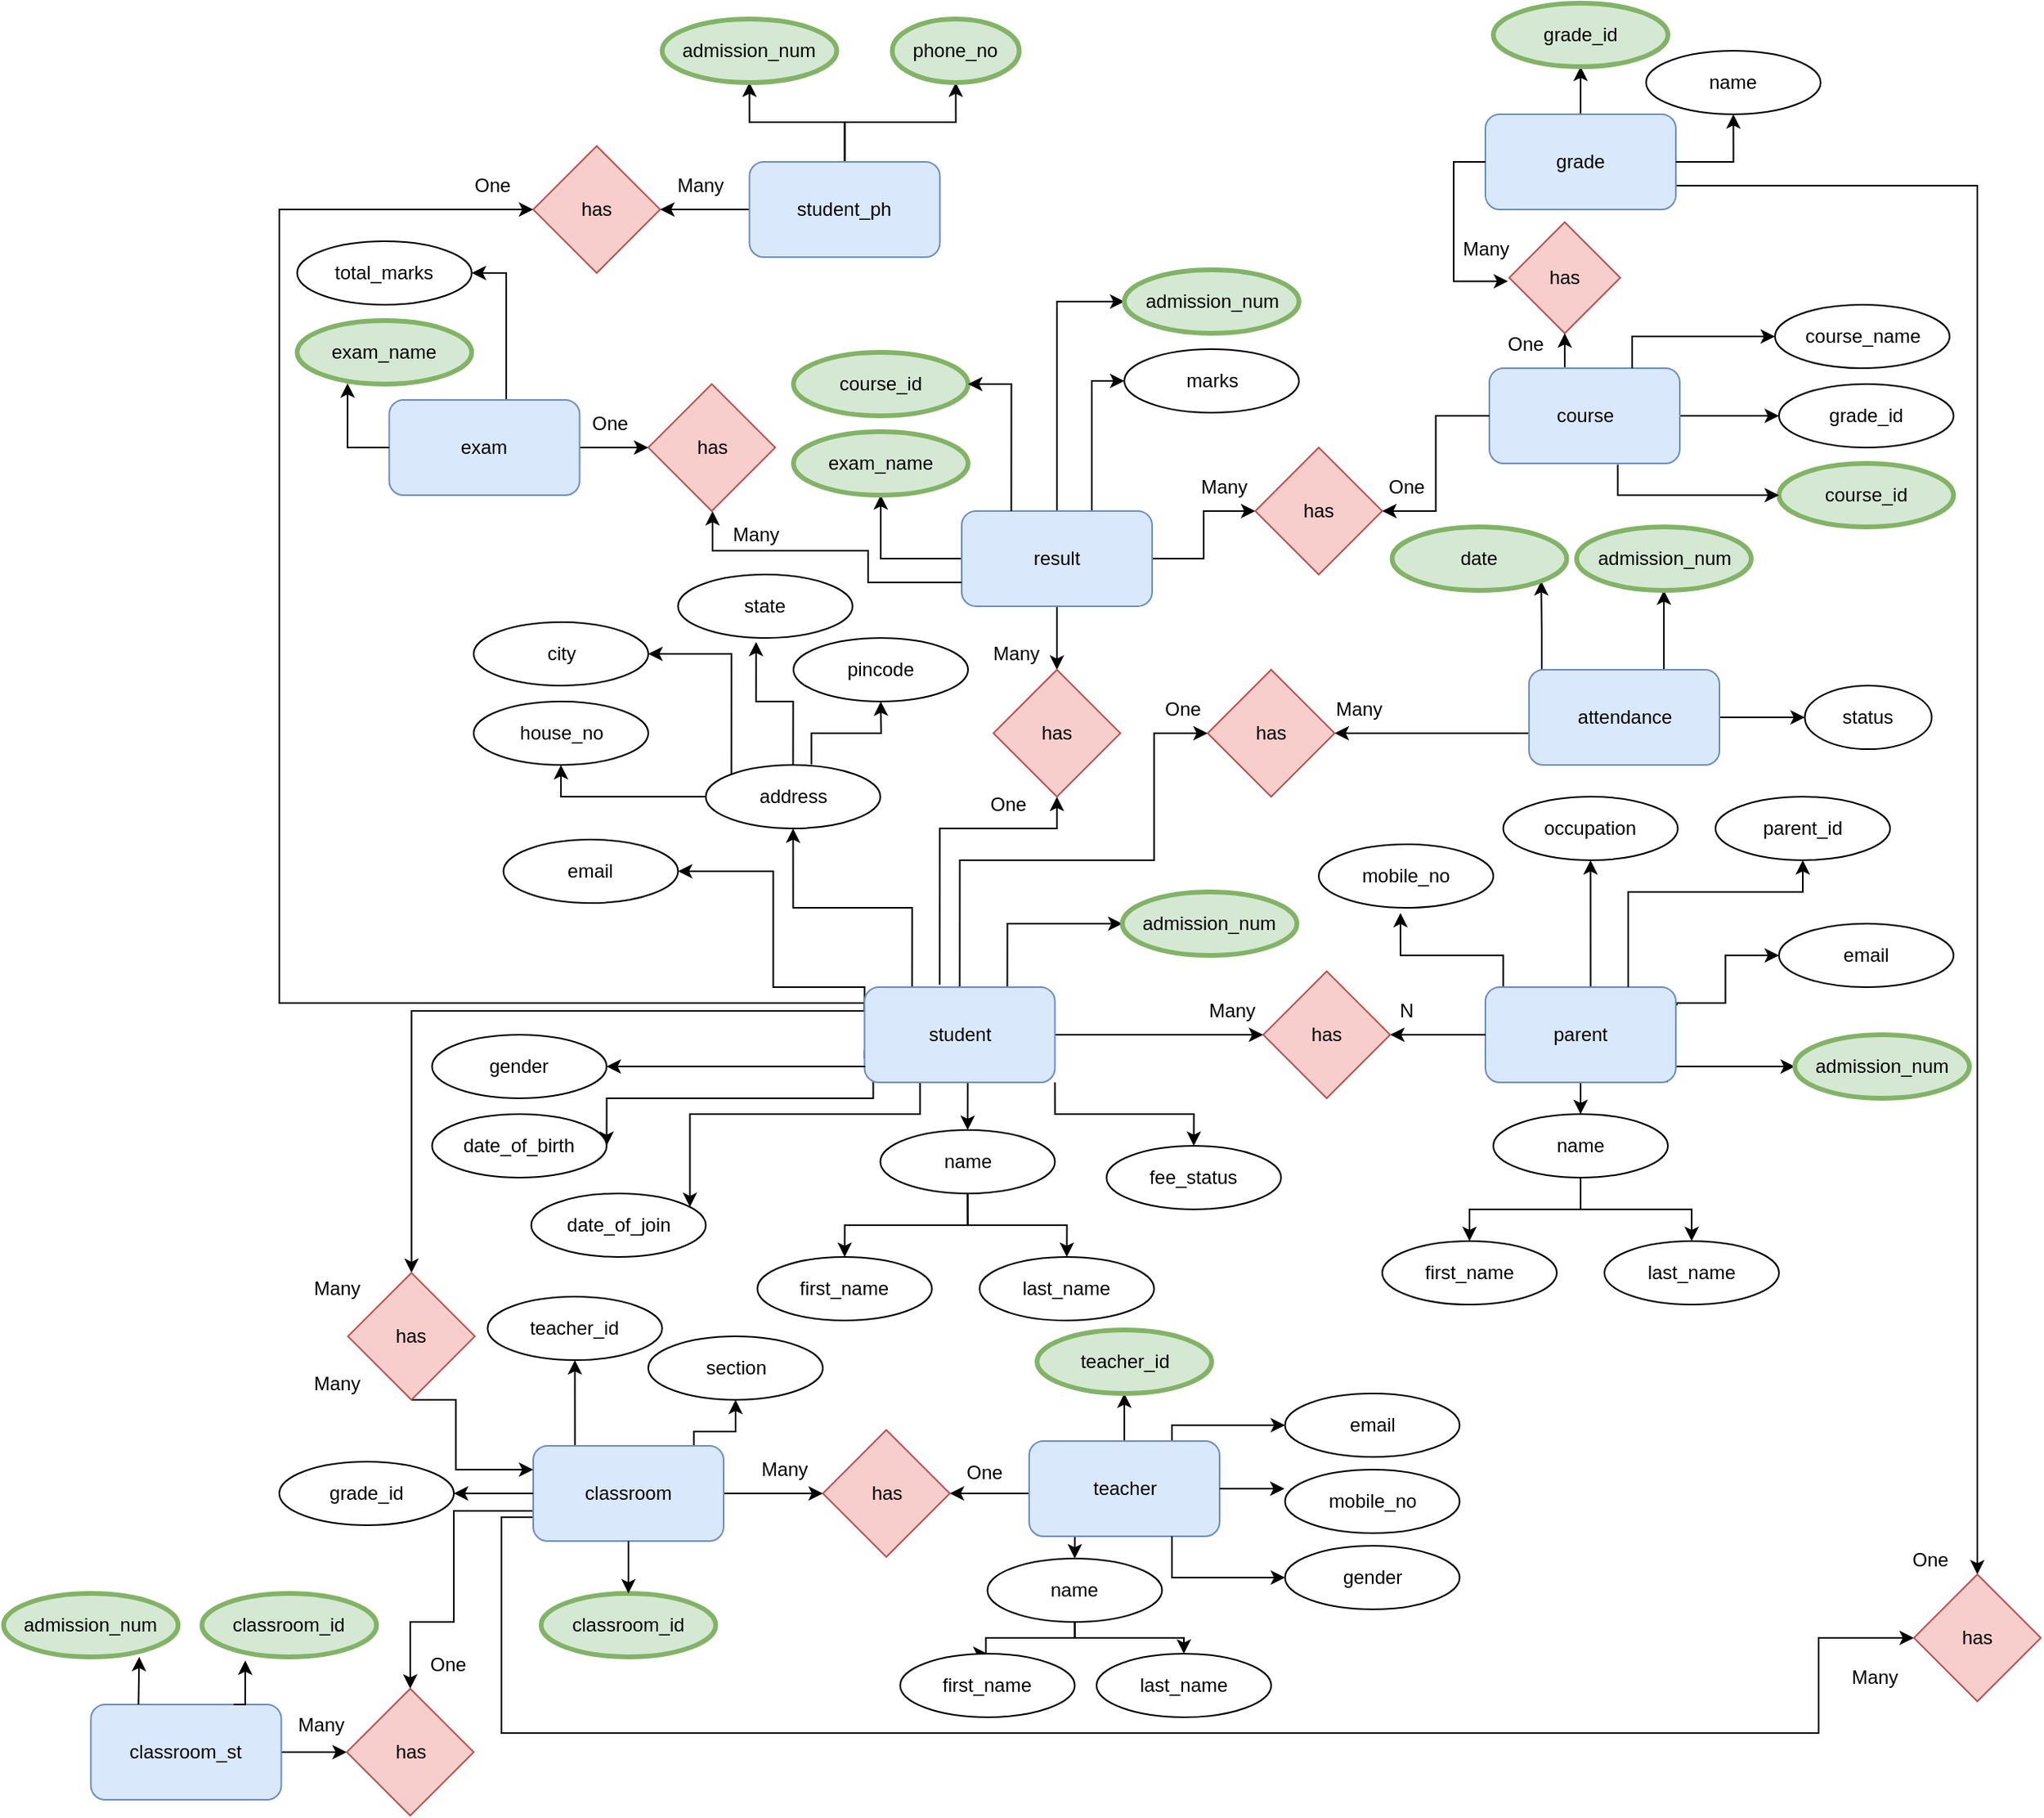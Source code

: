 <mxfile version="23.1.2" type="device">
  <diagram id="fc1f3b67-3c9b-b1b3-7705-706421d27264" name="ERD Habit Tracker app">
    <mxGraphModel dx="4328" dy="2102" grid="1" gridSize="10" guides="1" tooltips="1" connect="1" arrows="1" fold="1" page="1" pageScale="1" pageWidth="1169" pageHeight="827" math="0" shadow="0">
      <root>
        <mxCell id="0" />
        <mxCell id="1" parent="0" />
        <mxCell id="QNlY-ML3Uit1_wFqtahG-39" style="edgeStyle=orthogonalEdgeStyle;rounded=0;orthogonalLoop=1;jettySize=auto;html=1;exitX=0.5;exitY=1;exitDx=0;exitDy=0;entryX=0.5;entryY=0;entryDx=0;entryDy=0;" edge="1" parent="1" source="zQBrx2UrqbEsORAFY46q-156" target="QNlY-ML3Uit1_wFqtahG-27">
          <mxGeometry relative="1" as="geometry" />
        </mxCell>
        <mxCell id="QNlY-ML3Uit1_wFqtahG-40" style="edgeStyle=orthogonalEdgeStyle;rounded=0;orthogonalLoop=1;jettySize=auto;html=1;exitX=0.25;exitY=1;exitDx=0;exitDy=0;" edge="1" parent="1" source="zQBrx2UrqbEsORAFY46q-156" target="QNlY-ML3Uit1_wFqtahG-31">
          <mxGeometry relative="1" as="geometry">
            <Array as="points">
              <mxPoint x="-726.25" y="420" />
              <mxPoint x="-871.25" y="420" />
            </Array>
          </mxGeometry>
        </mxCell>
        <mxCell id="QNlY-ML3Uit1_wFqtahG-41" style="edgeStyle=orthogonalEdgeStyle;rounded=0;orthogonalLoop=1;jettySize=auto;html=1;exitX=0;exitY=0.75;exitDx=0;exitDy=0;entryX=1;entryY=0.5;entryDx=0;entryDy=0;" edge="1" parent="1" source="zQBrx2UrqbEsORAFY46q-156" target="QNlY-ML3Uit1_wFqtahG-30">
          <mxGeometry relative="1" as="geometry">
            <Array as="points">
              <mxPoint x="-760.75" y="380" />
              <mxPoint x="-755.75" y="380" />
              <mxPoint x="-755.75" y="410" />
              <mxPoint x="-923.75" y="410" />
            </Array>
          </mxGeometry>
        </mxCell>
        <mxCell id="QNlY-ML3Uit1_wFqtahG-45" style="edgeStyle=orthogonalEdgeStyle;rounded=0;orthogonalLoop=1;jettySize=auto;html=1;exitX=0;exitY=0.25;exitDx=0;exitDy=0;entryX=1;entryY=0.5;entryDx=0;entryDy=0;" edge="1" parent="1" source="zQBrx2UrqbEsORAFY46q-156" target="QNlY-ML3Uit1_wFqtahG-33">
          <mxGeometry relative="1" as="geometry">
            <Array as="points">
              <mxPoint x="-760.75" y="340" />
              <mxPoint x="-818.75" y="340" />
              <mxPoint x="-818.75" y="267" />
            </Array>
          </mxGeometry>
        </mxCell>
        <mxCell id="QNlY-ML3Uit1_wFqtahG-58" style="edgeStyle=orthogonalEdgeStyle;rounded=0;orthogonalLoop=1;jettySize=auto;html=1;exitX=0.25;exitY=0;exitDx=0;exitDy=0;entryX=0.5;entryY=1;entryDx=0;entryDy=0;" edge="1" parent="1" source="zQBrx2UrqbEsORAFY46q-156" target="QNlY-ML3Uit1_wFqtahG-36">
          <mxGeometry relative="1" as="geometry" />
        </mxCell>
        <mxCell id="QNlY-ML3Uit1_wFqtahG-76" style="edgeStyle=orthogonalEdgeStyle;rounded=0;orthogonalLoop=1;jettySize=auto;html=1;exitX=0.75;exitY=0;exitDx=0;exitDy=0;entryX=0;entryY=0.5;entryDx=0;entryDy=0;" edge="1" parent="1" source="zQBrx2UrqbEsORAFY46q-156" target="QNlY-ML3Uit1_wFqtahG-23">
          <mxGeometry relative="1" as="geometry" />
        </mxCell>
        <mxCell id="QNlY-ML3Uit1_wFqtahG-80" style="edgeStyle=orthogonalEdgeStyle;rounded=0;orthogonalLoop=1;jettySize=auto;html=1;exitX=1;exitY=0.5;exitDx=0;exitDy=0;entryX=0;entryY=0.5;entryDx=0;entryDy=0;" edge="1" parent="1" source="zQBrx2UrqbEsORAFY46q-156" target="QNlY-ML3Uit1_wFqtahG-79">
          <mxGeometry relative="1" as="geometry" />
        </mxCell>
        <mxCell id="QNlY-ML3Uit1_wFqtahG-98" style="edgeStyle=orthogonalEdgeStyle;rounded=0;orthogonalLoop=1;jettySize=auto;html=1;exitX=0.5;exitY=0;exitDx=0;exitDy=0;entryX=0;entryY=0.5;entryDx=0;entryDy=0;" edge="1" parent="1" source="zQBrx2UrqbEsORAFY46q-156" target="QNlY-ML3Uit1_wFqtahG-97">
          <mxGeometry relative="1" as="geometry">
            <Array as="points">
              <mxPoint x="-701.75" y="260" />
              <mxPoint x="-578.75" y="260" />
              <mxPoint x="-578.75" y="180" />
            </Array>
          </mxGeometry>
        </mxCell>
        <mxCell id="QNlY-ML3Uit1_wFqtahG-110" style="edgeStyle=orthogonalEdgeStyle;rounded=0;orthogonalLoop=1;jettySize=auto;html=1;exitX=0;exitY=0.25;exitDx=0;exitDy=0;" edge="1" parent="1" source="zQBrx2UrqbEsORAFY46q-156" target="QNlY-ML3Uit1_wFqtahG-108">
          <mxGeometry relative="1" as="geometry" />
        </mxCell>
        <mxCell id="QNlY-ML3Uit1_wFqtahG-137" style="edgeStyle=orthogonalEdgeStyle;rounded=0;orthogonalLoop=1;jettySize=auto;html=1;exitX=0.395;exitY=-0.024;exitDx=0;exitDy=0;entryX=0.5;entryY=1;entryDx=0;entryDy=0;exitPerimeter=0;" edge="1" parent="1" source="zQBrx2UrqbEsORAFY46q-156" target="QNlY-ML3Uit1_wFqtahG-136">
          <mxGeometry relative="1" as="geometry">
            <mxPoint x="-648.75" y="230" as="targetPoint" />
            <Array as="points">
              <mxPoint x="-713.75" y="240" />
              <mxPoint x="-639.75" y="240" />
            </Array>
          </mxGeometry>
        </mxCell>
        <mxCell id="QNlY-ML3Uit1_wFqtahG-169" style="edgeStyle=orthogonalEdgeStyle;rounded=0;orthogonalLoop=1;jettySize=auto;html=1;exitX=0;exitY=0.25;exitDx=0;exitDy=0;entryX=0;entryY=0.5;entryDx=0;entryDy=0;" edge="1" parent="1" source="zQBrx2UrqbEsORAFY46q-156" target="QNlY-ML3Uit1_wFqtahG-168">
          <mxGeometry relative="1" as="geometry">
            <Array as="points">
              <mxPoint x="-761" y="350" />
              <mxPoint x="-1130" y="350" />
              <mxPoint x="-1130" y="-150" />
            </Array>
          </mxGeometry>
        </mxCell>
        <mxCell id="zQBrx2UrqbEsORAFY46q-156" value="student" style="rounded=1;whiteSpace=wrap;html=1;fillColor=#dae8fc;strokeColor=#6c8ebf;" vertex="1" parent="1">
          <mxGeometry x="-761.25" y="340" width="120" height="60" as="geometry" />
        </mxCell>
        <mxCell id="zQBrx2UrqbEsORAFY46q-169" value="" style="edgeStyle=orthogonalEdgeStyle;rounded=0;orthogonalLoop=1;jettySize=auto;html=1;" edge="1" parent="1" source="zQBrx2UrqbEsORAFY46q-157" target="zQBrx2UrqbEsORAFY46q-168">
          <mxGeometry relative="1" as="geometry" />
        </mxCell>
        <mxCell id="zQBrx2UrqbEsORAFY46q-171" value="" style="edgeStyle=orthogonalEdgeStyle;rounded=0;orthogonalLoop=1;jettySize=auto;html=1;" edge="1" parent="1" source="zQBrx2UrqbEsORAFY46q-157" target="zQBrx2UrqbEsORAFY46q-170">
          <mxGeometry relative="1" as="geometry" />
        </mxCell>
        <mxCell id="QNlY-ML3Uit1_wFqtahG-171" style="edgeStyle=orthogonalEdgeStyle;rounded=0;orthogonalLoop=1;jettySize=auto;html=1;exitX=0;exitY=0.5;exitDx=0;exitDy=0;" edge="1" parent="1" source="zQBrx2UrqbEsORAFY46q-157" target="QNlY-ML3Uit1_wFqtahG-168">
          <mxGeometry relative="1" as="geometry" />
        </mxCell>
        <mxCell id="zQBrx2UrqbEsORAFY46q-157" value="student_ph" style="rounded=1;whiteSpace=wrap;html=1;fillColor=#dae8fc;strokeColor=#6c8ebf;" vertex="1" parent="1">
          <mxGeometry x="-833.75" y="-180" width="120" height="60" as="geometry" />
        </mxCell>
        <mxCell id="zQBrx2UrqbEsORAFY46q-179" style="edgeStyle=orthogonalEdgeStyle;rounded=0;orthogonalLoop=1;jettySize=auto;html=1;exitX=1;exitY=0.75;exitDx=0;exitDy=0;entryX=0;entryY=0.5;entryDx=0;entryDy=0;" edge="1" parent="1" source="zQBrx2UrqbEsORAFY46q-158" target="zQBrx2UrqbEsORAFY46q-178">
          <mxGeometry relative="1" as="geometry">
            <mxPoint x="-152.5" y="160" as="targetPoint" />
            <Array as="points">
              <mxPoint x="-222.5" y="170" />
            </Array>
          </mxGeometry>
        </mxCell>
        <mxCell id="zQBrx2UrqbEsORAFY46q-180" style="edgeStyle=orthogonalEdgeStyle;rounded=0;orthogonalLoop=1;jettySize=auto;html=1;exitX=0.75;exitY=0;exitDx=0;exitDy=0;entryX=0.5;entryY=1;entryDx=0;entryDy=0;" edge="1" parent="1" source="zQBrx2UrqbEsORAFY46q-158" target="zQBrx2UrqbEsORAFY46q-175">
          <mxGeometry relative="1" as="geometry">
            <Array as="points">
              <mxPoint x="-257.5" y="140" />
            </Array>
          </mxGeometry>
        </mxCell>
        <mxCell id="zQBrx2UrqbEsORAFY46q-181" style="edgeStyle=orthogonalEdgeStyle;rounded=0;orthogonalLoop=1;jettySize=auto;html=1;exitX=0.25;exitY=0;exitDx=0;exitDy=0;entryX=1;entryY=1;entryDx=0;entryDy=0;" edge="1" parent="1" source="zQBrx2UrqbEsORAFY46q-158" target="zQBrx2UrqbEsORAFY46q-174">
          <mxGeometry relative="1" as="geometry">
            <Array as="points">
              <mxPoint x="-334.5" y="140" />
              <mxPoint x="-334.5" y="115" />
              <mxPoint x="-335.5" y="115" />
            </Array>
          </mxGeometry>
        </mxCell>
        <mxCell id="QNlY-ML3Uit1_wFqtahG-99" style="edgeStyle=orthogonalEdgeStyle;rounded=0;orthogonalLoop=1;jettySize=auto;html=1;exitX=0;exitY=0.5;exitDx=0;exitDy=0;entryX=1;entryY=0.5;entryDx=0;entryDy=0;" edge="1" parent="1" source="zQBrx2UrqbEsORAFY46q-158" target="QNlY-ML3Uit1_wFqtahG-97">
          <mxGeometry relative="1" as="geometry">
            <mxPoint x="-468.75" y="170" as="targetPoint" />
            <Array as="points">
              <mxPoint x="-342.75" y="180" />
            </Array>
          </mxGeometry>
        </mxCell>
        <mxCell id="zQBrx2UrqbEsORAFY46q-158" value="attendance" style="rounded=1;whiteSpace=wrap;html=1;fillColor=#dae8fc;strokeColor=#6c8ebf;" vertex="1" parent="1">
          <mxGeometry x="-342.5" y="140" width="120" height="60" as="geometry" />
        </mxCell>
        <mxCell id="QNlY-ML3Uit1_wFqtahG-64" value="" style="edgeStyle=orthogonalEdgeStyle;rounded=0;orthogonalLoop=1;jettySize=auto;html=1;" edge="1" parent="1" source="zQBrx2UrqbEsORAFY46q-159" target="QNlY-ML3Uit1_wFqtahG-59">
          <mxGeometry relative="1" as="geometry" />
        </mxCell>
        <mxCell id="QNlY-ML3Uit1_wFqtahG-71" style="edgeStyle=orthogonalEdgeStyle;rounded=0;orthogonalLoop=1;jettySize=auto;html=1;exitX=1.005;exitY=0.191;exitDx=0;exitDy=0;entryX=0;entryY=0.5;entryDx=0;entryDy=0;exitPerimeter=0;" edge="1" parent="1" source="zQBrx2UrqbEsORAFY46q-159" target="QNlY-ML3Uit1_wFqtahG-70">
          <mxGeometry relative="1" as="geometry">
            <Array as="points">
              <mxPoint x="-249.75" y="350" />
              <mxPoint x="-218.75" y="350" />
            </Array>
          </mxGeometry>
        </mxCell>
        <mxCell id="QNlY-ML3Uit1_wFqtahG-75" style="edgeStyle=orthogonalEdgeStyle;rounded=0;orthogonalLoop=1;jettySize=auto;html=1;exitX=0.954;exitY=1.001;exitDx=0;exitDy=0;entryX=0;entryY=0.5;entryDx=0;entryDy=0;exitPerimeter=0;" edge="1" parent="1" source="zQBrx2UrqbEsORAFY46q-159" target="QNlY-ML3Uit1_wFqtahG-65">
          <mxGeometry relative="1" as="geometry">
            <Array as="points">
              <mxPoint x="-255.75" y="390" />
            </Array>
          </mxGeometry>
        </mxCell>
        <mxCell id="QNlY-ML3Uit1_wFqtahG-81" style="edgeStyle=orthogonalEdgeStyle;rounded=0;orthogonalLoop=1;jettySize=auto;html=1;exitX=0.25;exitY=0;exitDx=0;exitDy=0;entryX=0.468;entryY=1.081;entryDx=0;entryDy=0;entryPerimeter=0;" edge="1" parent="1" source="zQBrx2UrqbEsORAFY46q-159" target="QNlY-ML3Uit1_wFqtahG-68">
          <mxGeometry relative="1" as="geometry">
            <Array as="points">
              <mxPoint x="-358.75" y="340" />
              <mxPoint x="-358.75" y="320" />
              <mxPoint x="-423.75" y="320" />
            </Array>
          </mxGeometry>
        </mxCell>
        <mxCell id="QNlY-ML3Uit1_wFqtahG-94" style="edgeStyle=orthogonalEdgeStyle;rounded=0;orthogonalLoop=1;jettySize=auto;html=1;exitX=0.25;exitY=0;exitDx=0;exitDy=0;entryX=0.5;entryY=1;entryDx=0;entryDy=0;" edge="1" parent="1" source="zQBrx2UrqbEsORAFY46q-159" target="QNlY-ML3Uit1_wFqtahG-67">
          <mxGeometry relative="1" as="geometry">
            <Array as="points">
              <mxPoint x="-303.75" y="340" />
            </Array>
          </mxGeometry>
        </mxCell>
        <mxCell id="zQBrx2UrqbEsORAFY46q-159" value="parent" style="rounded=1;whiteSpace=wrap;html=1;fillColor=#dae8fc;strokeColor=#6c8ebf;" vertex="1" parent="1">
          <mxGeometry x="-370" y="340" width="120" height="60" as="geometry" />
        </mxCell>
        <mxCell id="QNlY-ML3Uit1_wFqtahG-120" style="edgeStyle=orthogonalEdgeStyle;rounded=0;orthogonalLoop=1;jettySize=auto;html=1;exitX=0.75;exitY=0;exitDx=0;exitDy=0;entryX=0.5;entryY=1;entryDx=0;entryDy=0;" edge="1" parent="1" source="zQBrx2UrqbEsORAFY46q-161" target="zQBrx2UrqbEsORAFY46q-197">
          <mxGeometry relative="1" as="geometry">
            <Array as="points">
              <mxPoint x="-868.75" y="629" />
              <mxPoint x="-868.75" y="620" />
              <mxPoint x="-842.75" y="620" />
            </Array>
          </mxGeometry>
        </mxCell>
        <mxCell id="QNlY-ML3Uit1_wFqtahG-121" style="edgeStyle=orthogonalEdgeStyle;rounded=0;orthogonalLoop=1;jettySize=auto;html=1;exitX=0.25;exitY=0;exitDx=0;exitDy=0;entryX=0.5;entryY=1;entryDx=0;entryDy=0;" edge="1" parent="1" source="zQBrx2UrqbEsORAFY46q-161" target="zQBrx2UrqbEsORAFY46q-196">
          <mxGeometry relative="1" as="geometry">
            <Array as="points">
              <mxPoint x="-943.75" y="629" />
            </Array>
          </mxGeometry>
        </mxCell>
        <mxCell id="QNlY-ML3Uit1_wFqtahG-125" style="edgeStyle=orthogonalEdgeStyle;rounded=0;orthogonalLoop=1;jettySize=auto;html=1;exitX=1;exitY=0.5;exitDx=0;exitDy=0;entryX=0;entryY=0.5;entryDx=0;entryDy=0;" edge="1" parent="1" source="zQBrx2UrqbEsORAFY46q-161" target="QNlY-ML3Uit1_wFqtahG-124">
          <mxGeometry relative="1" as="geometry" />
        </mxCell>
        <mxCell id="QNlY-ML3Uit1_wFqtahG-162" style="edgeStyle=orthogonalEdgeStyle;rounded=0;orthogonalLoop=1;jettySize=auto;html=1;exitX=0;exitY=0.75;exitDx=0;exitDy=0;entryX=0;entryY=0.5;entryDx=0;entryDy=0;" edge="1" parent="1" source="zQBrx2UrqbEsORAFY46q-161" target="QNlY-ML3Uit1_wFqtahG-161">
          <mxGeometry relative="1" as="geometry">
            <Array as="points">
              <mxPoint x="-990" y="674" />
              <mxPoint x="-990" y="810" />
              <mxPoint x="-160" y="810" />
              <mxPoint x="-160" y="750" />
            </Array>
          </mxGeometry>
        </mxCell>
        <mxCell id="QNlY-ML3Uit1_wFqtahG-180" style="edgeStyle=orthogonalEdgeStyle;rounded=0;orthogonalLoop=1;jettySize=auto;html=1;exitX=0;exitY=0.5;exitDx=0;exitDy=0;entryX=0.5;entryY=0;entryDx=0;entryDy=0;" edge="1" parent="1" source="zQBrx2UrqbEsORAFY46q-161" target="QNlY-ML3Uit1_wFqtahG-179">
          <mxGeometry relative="1" as="geometry">
            <Array as="points">
              <mxPoint x="-970" y="670" />
              <mxPoint x="-1020" y="670" />
              <mxPoint x="-1020" y="740" />
              <mxPoint x="-1047" y="740" />
            </Array>
          </mxGeometry>
        </mxCell>
        <mxCell id="zQBrx2UrqbEsORAFY46q-161" value="classroom" style="rounded=1;whiteSpace=wrap;html=1;fillColor=#dae8fc;strokeColor=#6c8ebf;" vertex="1" parent="1">
          <mxGeometry x="-970" y="629" width="120" height="60" as="geometry" />
        </mxCell>
        <mxCell id="QNlY-ML3Uit1_wFqtahG-129" style="edgeStyle=orthogonalEdgeStyle;rounded=0;orthogonalLoop=1;jettySize=auto;html=1;exitX=0;exitY=0.25;exitDx=0;exitDy=0;entryX=0.5;entryY=1;entryDx=0;entryDy=0;" edge="1" parent="1" source="zQBrx2UrqbEsORAFY46q-162" target="zQBrx2UrqbEsORAFY46q-186">
          <mxGeometry relative="1" as="geometry">
            <Array as="points">
              <mxPoint x="-699.75" y="70" />
              <mxPoint x="-750.75" y="70" />
            </Array>
          </mxGeometry>
        </mxCell>
        <mxCell id="QNlY-ML3Uit1_wFqtahG-138" style="edgeStyle=orthogonalEdgeStyle;rounded=0;orthogonalLoop=1;jettySize=auto;html=1;exitX=0.5;exitY=1;exitDx=0;exitDy=0;entryX=0.5;entryY=0;entryDx=0;entryDy=0;" edge="1" parent="1" source="zQBrx2UrqbEsORAFY46q-162" target="QNlY-ML3Uit1_wFqtahG-136">
          <mxGeometry relative="1" as="geometry" />
        </mxCell>
        <mxCell id="QNlY-ML3Uit1_wFqtahG-142" style="edgeStyle=orthogonalEdgeStyle;rounded=0;orthogonalLoop=1;jettySize=auto;html=1;exitX=0.5;exitY=0;exitDx=0;exitDy=0;entryX=0;entryY=0.5;entryDx=0;entryDy=0;" edge="1" parent="1" source="zQBrx2UrqbEsORAFY46q-162" target="zQBrx2UrqbEsORAFY46q-188">
          <mxGeometry relative="1" as="geometry" />
        </mxCell>
        <mxCell id="QNlY-ML3Uit1_wFqtahG-143" style="edgeStyle=orthogonalEdgeStyle;rounded=0;orthogonalLoop=1;jettySize=auto;html=1;exitX=0.75;exitY=0;exitDx=0;exitDy=0;entryX=0;entryY=0.5;entryDx=0;entryDy=0;" edge="1" parent="1" source="zQBrx2UrqbEsORAFY46q-162" target="zQBrx2UrqbEsORAFY46q-189">
          <mxGeometry relative="1" as="geometry">
            <Array as="points">
              <mxPoint x="-618" y="40" />
              <mxPoint x="-618" y="-42" />
            </Array>
          </mxGeometry>
        </mxCell>
        <mxCell id="QNlY-ML3Uit1_wFqtahG-145" style="edgeStyle=orthogonalEdgeStyle;rounded=0;orthogonalLoop=1;jettySize=auto;html=1;exitX=1;exitY=0.5;exitDx=0;exitDy=0;entryX=0;entryY=0.5;entryDx=0;entryDy=0;" edge="1" parent="1" source="zQBrx2UrqbEsORAFY46q-162" target="QNlY-ML3Uit1_wFqtahG-144">
          <mxGeometry relative="1" as="geometry" />
        </mxCell>
        <mxCell id="zQBrx2UrqbEsORAFY46q-162" value="result" style="rounded=1;whiteSpace=wrap;html=1;fillColor=#dae8fc;strokeColor=#6c8ebf;" vertex="1" parent="1">
          <mxGeometry x="-700" y="40" width="120" height="60" as="geometry" />
        </mxCell>
        <mxCell id="zQBrx2UrqbEsORAFY46q-207" style="edgeStyle=orthogonalEdgeStyle;rounded=0;orthogonalLoop=1;jettySize=auto;html=1;exitX=1;exitY=0.5;exitDx=0;exitDy=0;entryX=0;entryY=0.5;entryDx=0;entryDy=0;" edge="1" parent="1" source="zQBrx2UrqbEsORAFY46q-163" target="zQBrx2UrqbEsORAFY46q-204">
          <mxGeometry relative="1" as="geometry" />
        </mxCell>
        <mxCell id="zQBrx2UrqbEsORAFY46q-163" value="course" style="rounded=1;whiteSpace=wrap;html=1;fillColor=#dae8fc;strokeColor=#6c8ebf;" vertex="1" parent="1">
          <mxGeometry x="-367.5" y="-50" width="120" height="60" as="geometry" />
        </mxCell>
        <mxCell id="QNlY-ML3Uit1_wFqtahG-4" style="edgeStyle=orthogonalEdgeStyle;rounded=0;orthogonalLoop=1;jettySize=auto;html=1;exitX=0.5;exitY=0;exitDx=0;exitDy=0;entryX=1;entryY=0.5;entryDx=0;entryDy=0;" edge="1" parent="1" source="zQBrx2UrqbEsORAFY46q-164" target="QNlY-ML3Uit1_wFqtahG-3">
          <mxGeometry relative="1" as="geometry">
            <Array as="points">
              <mxPoint x="-987" y="-30" />
              <mxPoint x="-987" y="-110" />
            </Array>
          </mxGeometry>
        </mxCell>
        <mxCell id="QNlY-ML3Uit1_wFqtahG-152" value="" style="edgeStyle=orthogonalEdgeStyle;rounded=0;orthogonalLoop=1;jettySize=auto;html=1;" edge="1" parent="1" source="zQBrx2UrqbEsORAFY46q-164" target="QNlY-ML3Uit1_wFqtahG-149">
          <mxGeometry relative="1" as="geometry" />
        </mxCell>
        <mxCell id="zQBrx2UrqbEsORAFY46q-164" value="exam" style="rounded=1;whiteSpace=wrap;html=1;fillColor=#dae8fc;strokeColor=#6c8ebf;" vertex="1" parent="1">
          <mxGeometry x="-1060.75" y="-30" width="120" height="60" as="geometry" />
        </mxCell>
        <mxCell id="QNlY-ML3Uit1_wFqtahG-15" style="edgeStyle=orthogonalEdgeStyle;rounded=0;orthogonalLoop=1;jettySize=auto;html=1;exitX=0.25;exitY=1;exitDx=0;exitDy=0;entryX=0.5;entryY=0;entryDx=0;entryDy=0;" edge="1" parent="1" source="zQBrx2UrqbEsORAFY46q-165" target="QNlY-ML3Uit1_wFqtahG-5">
          <mxGeometry relative="1" as="geometry" />
        </mxCell>
        <mxCell id="QNlY-ML3Uit1_wFqtahG-18" style="edgeStyle=orthogonalEdgeStyle;rounded=0;orthogonalLoop=1;jettySize=auto;html=1;exitX=0.75;exitY=0;exitDx=0;exitDy=0;entryX=0;entryY=0.5;entryDx=0;entryDy=0;" edge="1" parent="1" source="zQBrx2UrqbEsORAFY46q-165" target="QNlY-ML3Uit1_wFqtahG-14">
          <mxGeometry relative="1" as="geometry">
            <Array as="points">
              <mxPoint x="-567" y="616" />
            </Array>
          </mxGeometry>
        </mxCell>
        <mxCell id="QNlY-ML3Uit1_wFqtahG-22" style="edgeStyle=orthogonalEdgeStyle;rounded=0;orthogonalLoop=1;jettySize=auto;html=1;exitX=0.5;exitY=0;exitDx=0;exitDy=0;entryX=0.5;entryY=1;entryDx=0;entryDy=0;" edge="1" parent="1" source="zQBrx2UrqbEsORAFY46q-165" target="QNlY-ML3Uit1_wFqtahG-21">
          <mxGeometry relative="1" as="geometry" />
        </mxCell>
        <mxCell id="QNlY-ML3Uit1_wFqtahG-126" style="edgeStyle=orthogonalEdgeStyle;rounded=0;orthogonalLoop=1;jettySize=auto;html=1;exitX=0;exitY=0.5;exitDx=0;exitDy=0;entryX=1;entryY=0.5;entryDx=0;entryDy=0;" edge="1" parent="1" source="zQBrx2UrqbEsORAFY46q-165" target="QNlY-ML3Uit1_wFqtahG-124">
          <mxGeometry relative="1" as="geometry">
            <Array as="points">
              <mxPoint x="-657.75" y="659" />
            </Array>
          </mxGeometry>
        </mxCell>
        <mxCell id="zQBrx2UrqbEsORAFY46q-165" value="teacher" style="rounded=1;whiteSpace=wrap;html=1;fillColor=#dae8fc;strokeColor=#6c8ebf;" vertex="1" parent="1">
          <mxGeometry x="-657.5" y="626" width="120" height="60" as="geometry" />
        </mxCell>
        <mxCell id="zQBrx2UrqbEsORAFY46q-211" style="edgeStyle=orthogonalEdgeStyle;rounded=0;orthogonalLoop=1;jettySize=auto;html=1;exitX=0.5;exitY=0;exitDx=0;exitDy=0;entryX=0.5;entryY=1;entryDx=0;entryDy=0;" edge="1" parent="1" source="zQBrx2UrqbEsORAFY46q-167" target="zQBrx2UrqbEsORAFY46q-208">
          <mxGeometry relative="1" as="geometry" />
        </mxCell>
        <mxCell id="QNlY-ML3Uit1_wFqtahG-163" style="edgeStyle=orthogonalEdgeStyle;rounded=0;orthogonalLoop=1;jettySize=auto;html=1;exitX=1;exitY=0.75;exitDx=0;exitDy=0;entryX=0.5;entryY=0;entryDx=0;entryDy=0;" edge="1" parent="1" source="zQBrx2UrqbEsORAFY46q-167" target="QNlY-ML3Uit1_wFqtahG-161">
          <mxGeometry relative="1" as="geometry" />
        </mxCell>
        <mxCell id="zQBrx2UrqbEsORAFY46q-167" value="grade" style="rounded=1;whiteSpace=wrap;html=1;fillColor=#dae8fc;strokeColor=#6c8ebf;" vertex="1" parent="1">
          <mxGeometry x="-370" y="-210" width="120" height="60" as="geometry" />
        </mxCell>
        <mxCell id="zQBrx2UrqbEsORAFY46q-168" value="admission_num" style="ellipse;whiteSpace=wrap;html=1;rounded=1;strokeWidth=3;fillColor=#d5e8d4;strokeColor=#82b366;" vertex="1" parent="1">
          <mxGeometry x="-888.75" y="-270" width="110" height="40" as="geometry" />
        </mxCell>
        <mxCell id="zQBrx2UrqbEsORAFY46q-170" value="phone_no" style="ellipse;whiteSpace=wrap;html=1;rounded=1;strokeWidth=3;fillColor=#d5e8d4;strokeColor=#82b366;" vertex="1" parent="1">
          <mxGeometry x="-743.75" y="-270" width="80" height="40" as="geometry" />
        </mxCell>
        <mxCell id="zQBrx2UrqbEsORAFY46q-174" value="date" style="ellipse;whiteSpace=wrap;html=1;rounded=1;strokeWidth=3;fillColor=#d5e8d4;strokeColor=#82b366;" vertex="1" parent="1">
          <mxGeometry x="-428.75" y="50" width="110" height="40" as="geometry" />
        </mxCell>
        <mxCell id="zQBrx2UrqbEsORAFY46q-175" value="admission_num" style="ellipse;whiteSpace=wrap;html=1;rounded=1;strokeWidth=3;fillColor=#d5e8d4;strokeColor=#82b366;" vertex="1" parent="1">
          <mxGeometry x="-312.5" y="50" width="110" height="40" as="geometry" />
        </mxCell>
        <mxCell id="zQBrx2UrqbEsORAFY46q-178" value="status" style="ellipse;whiteSpace=wrap;html=1;rounded=1;" vertex="1" parent="1">
          <mxGeometry x="-168.75" y="150" width="80" height="40" as="geometry" />
        </mxCell>
        <mxCell id="zQBrx2UrqbEsORAFY46q-186" value="exam_name" style="ellipse;whiteSpace=wrap;html=1;rounded=1;strokeWidth=3;fillColor=#d5e8d4;strokeColor=#82b366;" vertex="1" parent="1">
          <mxGeometry x="-806" y="-10" width="110" height="40" as="geometry" />
        </mxCell>
        <mxCell id="zQBrx2UrqbEsORAFY46q-187" value="course_id" style="ellipse;whiteSpace=wrap;html=1;rounded=1;strokeWidth=3;fillColor=#d5e8d4;strokeColor=#82b366;" vertex="1" parent="1">
          <mxGeometry x="-806" y="-60" width="110" height="40" as="geometry" />
        </mxCell>
        <mxCell id="zQBrx2UrqbEsORAFY46q-188" value="admission_num" style="ellipse;whiteSpace=wrap;html=1;rounded=1;strokeWidth=3;fillColor=#d5e8d4;strokeColor=#82b366;" vertex="1" parent="1">
          <mxGeometry x="-597.5" y="-112" width="110" height="40" as="geometry" />
        </mxCell>
        <mxCell id="zQBrx2UrqbEsORAFY46q-189" value="marks" style="ellipse;whiteSpace=wrap;html=1;rounded=1;strokeWidth=1;" vertex="1" parent="1">
          <mxGeometry x="-597.5" y="-62" width="110" height="40" as="geometry" />
        </mxCell>
        <mxCell id="zQBrx2UrqbEsORAFY46q-191" style="edgeStyle=orthogonalEdgeStyle;rounded=0;orthogonalLoop=1;jettySize=auto;html=1;entryX=1;entryY=0.5;entryDx=0;entryDy=0;" edge="1" parent="1" target="zQBrx2UrqbEsORAFY46q-187">
          <mxGeometry relative="1" as="geometry">
            <mxPoint x="-668.75" y="40" as="sourcePoint" />
            <Array as="points">
              <mxPoint x="-668.75" y="-40" />
            </Array>
          </mxGeometry>
        </mxCell>
        <mxCell id="zQBrx2UrqbEsORAFY46q-194" value="classroom_id" style="ellipse;whiteSpace=wrap;html=1;rounded=1;strokeWidth=3;fillColor=#d5e8d4;strokeColor=#82b366;" vertex="1" parent="1">
          <mxGeometry x="-965" y="722" width="110" height="40" as="geometry" />
        </mxCell>
        <mxCell id="zQBrx2UrqbEsORAFY46q-195" value="grade_id" style="ellipse;whiteSpace=wrap;html=1;rounded=1;strokeWidth=1;" vertex="1" parent="1">
          <mxGeometry x="-1130" y="639" width="110" height="40" as="geometry" />
        </mxCell>
        <mxCell id="zQBrx2UrqbEsORAFY46q-196" value="teacher_id" style="ellipse;whiteSpace=wrap;html=1;rounded=1;strokeWidth=1;" vertex="1" parent="1">
          <mxGeometry x="-998.75" y="535" width="110" height="40" as="geometry" />
        </mxCell>
        <mxCell id="zQBrx2UrqbEsORAFY46q-197" value="section" style="ellipse;whiteSpace=wrap;html=1;rounded=1;strokeWidth=1;" vertex="1" parent="1">
          <mxGeometry x="-897.5" y="560" width="110" height="40" as="geometry" />
        </mxCell>
        <mxCell id="zQBrx2UrqbEsORAFY46q-198" style="edgeStyle=orthogonalEdgeStyle;rounded=0;orthogonalLoop=1;jettySize=auto;html=1;exitX=0;exitY=0.5;exitDx=0;exitDy=0;entryX=1;entryY=0.5;entryDx=0;entryDy=0;" edge="1" parent="1" source="zQBrx2UrqbEsORAFY46q-161" target="zQBrx2UrqbEsORAFY46q-195">
          <mxGeometry relative="1" as="geometry" />
        </mxCell>
        <mxCell id="zQBrx2UrqbEsORAFY46q-201" style="edgeStyle=orthogonalEdgeStyle;rounded=0;orthogonalLoop=1;jettySize=auto;html=1;exitX=0.5;exitY=1;exitDx=0;exitDy=0;entryX=0.5;entryY=0;entryDx=0;entryDy=0;" edge="1" parent="1" source="zQBrx2UrqbEsORAFY46q-161" target="zQBrx2UrqbEsORAFY46q-194">
          <mxGeometry relative="1" as="geometry" />
        </mxCell>
        <mxCell id="zQBrx2UrqbEsORAFY46q-202" value="course_id" style="ellipse;whiteSpace=wrap;html=1;rounded=1;strokeWidth=3;fillColor=#d5e8d4;strokeColor=#82b366;" vertex="1" parent="1">
          <mxGeometry x="-185" y="10" width="110" height="40" as="geometry" />
        </mxCell>
        <mxCell id="zQBrx2UrqbEsORAFY46q-203" value="course_name" style="ellipse;whiteSpace=wrap;html=1;rounded=1;strokeWidth=1;" vertex="1" parent="1">
          <mxGeometry x="-187.5" y="-90" width="110" height="40" as="geometry" />
        </mxCell>
        <mxCell id="zQBrx2UrqbEsORAFY46q-204" value="grade_id" style="ellipse;whiteSpace=wrap;html=1;rounded=1;strokeWidth=1;" vertex="1" parent="1">
          <mxGeometry x="-185" y="-40" width="110" height="40" as="geometry" />
        </mxCell>
        <mxCell id="zQBrx2UrqbEsORAFY46q-205" style="edgeStyle=orthogonalEdgeStyle;rounded=0;orthogonalLoop=1;jettySize=auto;html=1;exitX=0.674;exitY=1.012;exitDx=0;exitDy=0;entryX=0;entryY=0.5;entryDx=0;entryDy=0;exitPerimeter=0;" edge="1" parent="1" source="zQBrx2UrqbEsORAFY46q-163" target="zQBrx2UrqbEsORAFY46q-202">
          <mxGeometry relative="1" as="geometry" />
        </mxCell>
        <mxCell id="zQBrx2UrqbEsORAFY46q-206" style="edgeStyle=orthogonalEdgeStyle;rounded=0;orthogonalLoop=1;jettySize=auto;html=1;exitX=0.75;exitY=0;exitDx=0;exitDy=0;entryX=0;entryY=0.5;entryDx=0;entryDy=0;" edge="1" parent="1" source="zQBrx2UrqbEsORAFY46q-163" target="zQBrx2UrqbEsORAFY46q-203">
          <mxGeometry relative="1" as="geometry" />
        </mxCell>
        <mxCell id="zQBrx2UrqbEsORAFY46q-208" value="grade_id" style="ellipse;whiteSpace=wrap;html=1;rounded=1;strokeWidth=3;fillColor=#d5e8d4;strokeColor=#82b366;" vertex="1" parent="1">
          <mxGeometry x="-365" y="-280" width="110" height="40" as="geometry" />
        </mxCell>
        <mxCell id="zQBrx2UrqbEsORAFY46q-209" value="name" style="ellipse;whiteSpace=wrap;html=1;rounded=1;strokeWidth=1;" vertex="1" parent="1">
          <mxGeometry x="-268.75" y="-250" width="110" height="40" as="geometry" />
        </mxCell>
        <mxCell id="zQBrx2UrqbEsORAFY46q-210" style="edgeStyle=orthogonalEdgeStyle;rounded=0;orthogonalLoop=1;jettySize=auto;html=1;exitX=1;exitY=0.5;exitDx=0;exitDy=0;entryX=0.5;entryY=1;entryDx=0;entryDy=0;" edge="1" parent="1" source="zQBrx2UrqbEsORAFY46q-167" target="zQBrx2UrqbEsORAFY46q-209">
          <mxGeometry relative="1" as="geometry" />
        </mxCell>
        <mxCell id="QNlY-ML3Uit1_wFqtahG-1" value="exam_name" style="ellipse;whiteSpace=wrap;html=1;rounded=1;strokeWidth=3;fillColor=#d5e8d4;strokeColor=#82b366;" vertex="1" parent="1">
          <mxGeometry x="-1118.75" y="-80" width="110" height="40" as="geometry" />
        </mxCell>
        <mxCell id="QNlY-ML3Uit1_wFqtahG-2" style="edgeStyle=orthogonalEdgeStyle;rounded=0;orthogonalLoop=1;jettySize=auto;html=1;exitX=0;exitY=0.5;exitDx=0;exitDy=0;entryX=0.289;entryY=0.989;entryDx=0;entryDy=0;entryPerimeter=0;" edge="1" parent="1" source="zQBrx2UrqbEsORAFY46q-164" target="QNlY-ML3Uit1_wFqtahG-1">
          <mxGeometry relative="1" as="geometry" />
        </mxCell>
        <mxCell id="QNlY-ML3Uit1_wFqtahG-3" value="total_marks" style="ellipse;whiteSpace=wrap;html=1;rounded=1;strokeWidth=1;" vertex="1" parent="1">
          <mxGeometry x="-1118.75" y="-130" width="110" height="40" as="geometry" />
        </mxCell>
        <mxCell id="QNlY-ML3Uit1_wFqtahG-10" style="edgeStyle=orthogonalEdgeStyle;rounded=0;orthogonalLoop=1;jettySize=auto;html=1;exitX=0.5;exitY=1;exitDx=0;exitDy=0;entryX=0.5;entryY=0;entryDx=0;entryDy=0;" edge="1" parent="1" target="QNlY-ML3Uit1_wFqtahG-8">
          <mxGeometry relative="1" as="geometry">
            <mxPoint x="-622.5" y="732.0" as="sourcePoint" />
            <Array as="points">
              <mxPoint x="-628.75" y="733" />
              <mxPoint x="-628.75" y="750" />
              <mxPoint x="-559.75" y="750" />
            </Array>
          </mxGeometry>
        </mxCell>
        <mxCell id="QNlY-ML3Uit1_wFqtahG-20" style="edgeStyle=orthogonalEdgeStyle;rounded=0;orthogonalLoop=1;jettySize=auto;html=1;exitX=0.5;exitY=1;exitDx=0;exitDy=0;entryX=0.5;entryY=0;entryDx=0;entryDy=0;" edge="1" parent="1" source="QNlY-ML3Uit1_wFqtahG-5" target="QNlY-ML3Uit1_wFqtahG-7">
          <mxGeometry relative="1" as="geometry">
            <mxPoint x="-622.5" y="732.0" as="sourcePoint" />
            <Array as="points">
              <mxPoint x="-628.75" y="750" />
              <mxPoint x="-684.75" y="750" />
            </Array>
          </mxGeometry>
        </mxCell>
        <mxCell id="QNlY-ML3Uit1_wFqtahG-7" value="first_name" style="ellipse;whiteSpace=wrap;html=1;rounded=1;strokeWidth=1;" vertex="1" parent="1">
          <mxGeometry x="-738.75" y="760" width="110" height="40" as="geometry" />
        </mxCell>
        <mxCell id="QNlY-ML3Uit1_wFqtahG-8" value="last_name" style="ellipse;whiteSpace=wrap;html=1;rounded=1;strokeWidth=1;" vertex="1" parent="1">
          <mxGeometry x="-615" y="760" width="110" height="40" as="geometry" />
        </mxCell>
        <mxCell id="QNlY-ML3Uit1_wFqtahG-12" value="gender" style="ellipse;whiteSpace=wrap;html=1;rounded=1;strokeWidth=1;" vertex="1" parent="1">
          <mxGeometry x="-496.25" y="692" width="110" height="40" as="geometry" />
        </mxCell>
        <mxCell id="QNlY-ML3Uit1_wFqtahG-13" value="mobile_no" style="ellipse;whiteSpace=wrap;html=1;rounded=1;strokeWidth=1;" vertex="1" parent="1">
          <mxGeometry x="-496.25" y="644" width="110" height="40" as="geometry" />
        </mxCell>
        <mxCell id="QNlY-ML3Uit1_wFqtahG-14" value="email" style="ellipse;whiteSpace=wrap;html=1;rounded=1;strokeWidth=1;" vertex="1" parent="1">
          <mxGeometry x="-496.25" y="596" width="110" height="40" as="geometry" />
        </mxCell>
        <mxCell id="QNlY-ML3Uit1_wFqtahG-16" style="edgeStyle=orthogonalEdgeStyle;rounded=0;orthogonalLoop=1;jettySize=auto;html=1;exitX=0.75;exitY=1;exitDx=0;exitDy=0;entryX=0;entryY=0.5;entryDx=0;entryDy=0;" edge="1" parent="1" source="zQBrx2UrqbEsORAFY46q-165" target="QNlY-ML3Uit1_wFqtahG-12">
          <mxGeometry relative="1" as="geometry" />
        </mxCell>
        <mxCell id="QNlY-ML3Uit1_wFqtahG-17" style="edgeStyle=orthogonalEdgeStyle;rounded=0;orthogonalLoop=1;jettySize=auto;html=1;exitX=1;exitY=0.5;exitDx=0;exitDy=0;entryX=-0.003;entryY=0.3;entryDx=0;entryDy=0;entryPerimeter=0;" edge="1" parent="1" source="zQBrx2UrqbEsORAFY46q-165" target="QNlY-ML3Uit1_wFqtahG-13">
          <mxGeometry relative="1" as="geometry" />
        </mxCell>
        <mxCell id="QNlY-ML3Uit1_wFqtahG-21" value="teacher_id" style="ellipse;whiteSpace=wrap;html=1;rounded=1;strokeWidth=3;fillColor=#d5e8d4;strokeColor=#82b366;" vertex="1" parent="1">
          <mxGeometry x="-652.5" y="556" width="110" height="40" as="geometry" />
        </mxCell>
        <mxCell id="QNlY-ML3Uit1_wFqtahG-23" value="admission_num" style="ellipse;whiteSpace=wrap;html=1;rounded=1;strokeWidth=3;fillColor=#d5e8d4;strokeColor=#82b366;" vertex="1" parent="1">
          <mxGeometry x="-598.75" y="280" width="110" height="40" as="geometry" />
        </mxCell>
        <mxCell id="QNlY-ML3Uit1_wFqtahG-25" style="edgeStyle=orthogonalEdgeStyle;rounded=0;orthogonalLoop=1;jettySize=auto;html=1;exitX=0.5;exitY=1;exitDx=0;exitDy=0;entryX=0.5;entryY=0;entryDx=0;entryDy=0;" edge="1" parent="1" source="QNlY-ML3Uit1_wFqtahG-27" target="QNlY-ML3Uit1_wFqtahG-29">
          <mxGeometry relative="1" as="geometry" />
        </mxCell>
        <mxCell id="QNlY-ML3Uit1_wFqtahG-26" style="edgeStyle=orthogonalEdgeStyle;rounded=0;orthogonalLoop=1;jettySize=auto;html=1;exitX=0.5;exitY=1;exitDx=0;exitDy=0;entryX=0.5;entryY=0;entryDx=0;entryDy=0;" edge="1" parent="1" source="QNlY-ML3Uit1_wFqtahG-27" target="QNlY-ML3Uit1_wFqtahG-28">
          <mxGeometry relative="1" as="geometry" />
        </mxCell>
        <mxCell id="QNlY-ML3Uit1_wFqtahG-27" value="name" style="ellipse;whiteSpace=wrap;html=1;rounded=1;strokeWidth=1;" vertex="1" parent="1">
          <mxGeometry x="-751.25" y="430" width="110" height="40" as="geometry" />
        </mxCell>
        <mxCell id="QNlY-ML3Uit1_wFqtahG-28" value="first_name" style="ellipse;whiteSpace=wrap;html=1;rounded=1;strokeWidth=1;" vertex="1" parent="1">
          <mxGeometry x="-828.75" y="510" width="110" height="40" as="geometry" />
        </mxCell>
        <mxCell id="QNlY-ML3Uit1_wFqtahG-29" value="last_name" style="ellipse;whiteSpace=wrap;html=1;rounded=1;strokeWidth=1;" vertex="1" parent="1">
          <mxGeometry x="-688.75" y="510" width="110" height="40" as="geometry" />
        </mxCell>
        <mxCell id="QNlY-ML3Uit1_wFqtahG-30" value="date_of_birth" style="ellipse;whiteSpace=wrap;html=1;rounded=1;strokeWidth=1;" vertex="1" parent="1">
          <mxGeometry x="-1033.75" y="420" width="110" height="40" as="geometry" />
        </mxCell>
        <mxCell id="QNlY-ML3Uit1_wFqtahG-31" value="date_of_join" style="ellipse;whiteSpace=wrap;html=1;rounded=1;strokeWidth=1;" vertex="1" parent="1">
          <mxGeometry x="-971.25" y="470" width="110" height="40" as="geometry" />
        </mxCell>
        <mxCell id="QNlY-ML3Uit1_wFqtahG-32" value="fee_status" style="ellipse;whiteSpace=wrap;html=1;rounded=1;strokeWidth=1;" vertex="1" parent="1">
          <mxGeometry x="-608.75" y="440" width="110" height="40" as="geometry" />
        </mxCell>
        <mxCell id="QNlY-ML3Uit1_wFqtahG-33" value="email" style="ellipse;whiteSpace=wrap;html=1;rounded=1;strokeWidth=1;" vertex="1" parent="1">
          <mxGeometry x="-988.75" y="247" width="110" height="40" as="geometry" />
        </mxCell>
        <mxCell id="QNlY-ML3Uit1_wFqtahG-77" style="edgeStyle=orthogonalEdgeStyle;rounded=0;orthogonalLoop=1;jettySize=auto;html=1;entryX=1;entryY=0.5;entryDx=0;entryDy=0;" edge="1" parent="1" target="QNlY-ML3Uit1_wFqtahG-35">
          <mxGeometry relative="1" as="geometry">
            <mxPoint x="-760.75" y="390" as="sourcePoint" />
            <Array as="points">
              <mxPoint x="-760.75" y="390" />
            </Array>
          </mxGeometry>
        </mxCell>
        <mxCell id="QNlY-ML3Uit1_wFqtahG-35" value="gender" style="ellipse;whiteSpace=wrap;html=1;rounded=1;strokeWidth=1;" vertex="1" parent="1">
          <mxGeometry x="-1033.75" y="370" width="110" height="40" as="geometry" />
        </mxCell>
        <mxCell id="QNlY-ML3Uit1_wFqtahG-57" style="edgeStyle=orthogonalEdgeStyle;rounded=0;orthogonalLoop=1;jettySize=auto;html=1;exitX=0;exitY=0.5;exitDx=0;exitDy=0;entryX=0.5;entryY=1;entryDx=0;entryDy=0;" edge="1" parent="1" source="QNlY-ML3Uit1_wFqtahG-36" target="QNlY-ML3Uit1_wFqtahG-46">
          <mxGeometry relative="1" as="geometry" />
        </mxCell>
        <mxCell id="QNlY-ML3Uit1_wFqtahG-133" style="edgeStyle=orthogonalEdgeStyle;rounded=0;orthogonalLoop=1;jettySize=auto;html=1;exitX=0.605;exitY=-0.007;exitDx=0;exitDy=0;exitPerimeter=0;" edge="1" parent="1" source="QNlY-ML3Uit1_wFqtahG-36" target="QNlY-ML3Uit1_wFqtahG-49">
          <mxGeometry relative="1" as="geometry">
            <Array as="points">
              <mxPoint x="-794.75" y="180" />
              <mxPoint x="-750.75" y="180" />
            </Array>
          </mxGeometry>
        </mxCell>
        <mxCell id="QNlY-ML3Uit1_wFqtahG-36" value="address" style="ellipse;whiteSpace=wrap;html=1;rounded=1;strokeWidth=1;" vertex="1" parent="1">
          <mxGeometry x="-861.25" y="200" width="110" height="40" as="geometry" />
        </mxCell>
        <mxCell id="QNlY-ML3Uit1_wFqtahG-44" style="edgeStyle=orthogonalEdgeStyle;rounded=0;orthogonalLoop=1;jettySize=auto;html=1;exitX=1;exitY=1;exitDx=0;exitDy=0;entryX=0.5;entryY=0;entryDx=0;entryDy=0;" edge="1" parent="1" source="zQBrx2UrqbEsORAFY46q-156" target="QNlY-ML3Uit1_wFqtahG-32">
          <mxGeometry relative="1" as="geometry" />
        </mxCell>
        <mxCell id="QNlY-ML3Uit1_wFqtahG-46" value="house_no" style="ellipse;whiteSpace=wrap;html=1;rounded=1;strokeWidth=1;" vertex="1" parent="1">
          <mxGeometry x="-1007.5" y="160" width="110" height="40" as="geometry" />
        </mxCell>
        <mxCell id="QNlY-ML3Uit1_wFqtahG-47" value="city" style="ellipse;whiteSpace=wrap;html=1;rounded=1;strokeWidth=1;" vertex="1" parent="1">
          <mxGeometry x="-1007.5" y="110" width="110" height="40" as="geometry" />
        </mxCell>
        <mxCell id="QNlY-ML3Uit1_wFqtahG-48" value="state" style="ellipse;whiteSpace=wrap;html=1;rounded=1;strokeWidth=1;" vertex="1" parent="1">
          <mxGeometry x="-878.75" y="80" width="110" height="40" as="geometry" />
        </mxCell>
        <mxCell id="QNlY-ML3Uit1_wFqtahG-49" value="pincode" style="ellipse;whiteSpace=wrap;html=1;rounded=1;strokeWidth=1;" vertex="1" parent="1">
          <mxGeometry x="-806" y="120" width="110" height="40" as="geometry" />
        </mxCell>
        <mxCell id="QNlY-ML3Uit1_wFqtahG-54" style="edgeStyle=orthogonalEdgeStyle;rounded=0;orthogonalLoop=1;jettySize=auto;html=1;exitX=0;exitY=0;exitDx=0;exitDy=0;entryX=1;entryY=0.5;entryDx=0;entryDy=0;" edge="1" parent="1" source="QNlY-ML3Uit1_wFqtahG-36" target="QNlY-ML3Uit1_wFqtahG-47">
          <mxGeometry relative="1" as="geometry">
            <Array as="points">
              <mxPoint x="-844.75" y="130" />
            </Array>
          </mxGeometry>
        </mxCell>
        <mxCell id="QNlY-ML3Uit1_wFqtahG-62" style="edgeStyle=orthogonalEdgeStyle;rounded=0;orthogonalLoop=1;jettySize=auto;html=1;exitX=0.5;exitY=1;exitDx=0;exitDy=0;entryX=0.5;entryY=0;entryDx=0;entryDy=0;" edge="1" parent="1" source="QNlY-ML3Uit1_wFqtahG-59" target="QNlY-ML3Uit1_wFqtahG-60">
          <mxGeometry relative="1" as="geometry" />
        </mxCell>
        <mxCell id="QNlY-ML3Uit1_wFqtahG-63" style="edgeStyle=orthogonalEdgeStyle;rounded=0;orthogonalLoop=1;jettySize=auto;html=1;exitX=0.5;exitY=1;exitDx=0;exitDy=0;entryX=0.5;entryY=0;entryDx=0;entryDy=0;" edge="1" parent="1" source="QNlY-ML3Uit1_wFqtahG-59" target="QNlY-ML3Uit1_wFqtahG-61">
          <mxGeometry relative="1" as="geometry" />
        </mxCell>
        <mxCell id="QNlY-ML3Uit1_wFqtahG-59" value="name" style="ellipse;whiteSpace=wrap;html=1;rounded=1;strokeWidth=1;" vertex="1" parent="1">
          <mxGeometry x="-365" y="420" width="110" height="40" as="geometry" />
        </mxCell>
        <mxCell id="QNlY-ML3Uit1_wFqtahG-60" value="first_name" style="ellipse;whiteSpace=wrap;html=1;rounded=1;strokeWidth=1;" vertex="1" parent="1">
          <mxGeometry x="-435" y="500" width="110" height="40" as="geometry" />
        </mxCell>
        <mxCell id="QNlY-ML3Uit1_wFqtahG-61" value="last_name" style="ellipse;whiteSpace=wrap;html=1;rounded=1;strokeWidth=1;" vertex="1" parent="1">
          <mxGeometry x="-295" y="500" width="110" height="40" as="geometry" />
        </mxCell>
        <mxCell id="QNlY-ML3Uit1_wFqtahG-65" value="admission_num" style="ellipse;whiteSpace=wrap;html=1;rounded=1;strokeWidth=3;fillColor=#d5e8d4;strokeColor=#82b366;" vertex="1" parent="1">
          <mxGeometry x="-175" y="370" width="110" height="40" as="geometry" />
        </mxCell>
        <mxCell id="QNlY-ML3Uit1_wFqtahG-66" value="parent_id" style="ellipse;whiteSpace=wrap;html=1;rounded=1;strokeWidth=1;" vertex="1" parent="1">
          <mxGeometry x="-225" y="220" width="110" height="40" as="geometry" />
        </mxCell>
        <mxCell id="QNlY-ML3Uit1_wFqtahG-67" value="occupation" style="ellipse;whiteSpace=wrap;html=1;rounded=1;strokeWidth=1;" vertex="1" parent="1">
          <mxGeometry x="-358.75" y="220" width="110" height="40" as="geometry" />
        </mxCell>
        <mxCell id="QNlY-ML3Uit1_wFqtahG-68" value="mobile_no" style="ellipse;whiteSpace=wrap;html=1;rounded=1;strokeWidth=1;" vertex="1" parent="1">
          <mxGeometry x="-475" y="250" width="110" height="40" as="geometry" />
        </mxCell>
        <mxCell id="QNlY-ML3Uit1_wFqtahG-70" value="email" style="ellipse;whiteSpace=wrap;html=1;rounded=1;strokeWidth=1;" vertex="1" parent="1">
          <mxGeometry x="-185" y="300" width="110" height="40" as="geometry" />
        </mxCell>
        <mxCell id="QNlY-ML3Uit1_wFqtahG-82" style="edgeStyle=orthogonalEdgeStyle;rounded=0;orthogonalLoop=1;jettySize=auto;html=1;exitX=0;exitY=0.5;exitDx=0;exitDy=0;entryX=1;entryY=0.5;entryDx=0;entryDy=0;" edge="1" parent="1" source="zQBrx2UrqbEsORAFY46q-159" target="QNlY-ML3Uit1_wFqtahG-79">
          <mxGeometry relative="1" as="geometry" />
        </mxCell>
        <mxCell id="QNlY-ML3Uit1_wFqtahG-79" value="has" style="rhombus;whiteSpace=wrap;html=1;fillColor=#f8cecc;strokeColor=#b85450;" vertex="1" parent="1">
          <mxGeometry x="-510" y="330" width="80" height="80" as="geometry" />
        </mxCell>
        <mxCell id="QNlY-ML3Uit1_wFqtahG-83" value="Many" style="text;html=1;align=center;verticalAlign=middle;resizable=0;points=[];autosize=1;strokeColor=none;fillColor=none;" vertex="1" parent="1">
          <mxGeometry x="-555" y="340" width="50" height="30" as="geometry" />
        </mxCell>
        <mxCell id="QNlY-ML3Uit1_wFqtahG-84" value="N" style="text;html=1;align=center;verticalAlign=middle;resizable=0;points=[];autosize=1;strokeColor=none;fillColor=none;" vertex="1" parent="1">
          <mxGeometry x="-435" y="340" width="30" height="30" as="geometry" />
        </mxCell>
        <mxCell id="QNlY-ML3Uit1_wFqtahG-95" style="edgeStyle=orthogonalEdgeStyle;rounded=0;orthogonalLoop=1;jettySize=auto;html=1;exitX=0.75;exitY=0;exitDx=0;exitDy=0;entryX=0.5;entryY=1;entryDx=0;entryDy=0;" edge="1" parent="1" source="zQBrx2UrqbEsORAFY46q-159" target="QNlY-ML3Uit1_wFqtahG-66">
          <mxGeometry relative="1" as="geometry">
            <Array as="points">
              <mxPoint x="-279.75" y="280" />
            </Array>
          </mxGeometry>
        </mxCell>
        <mxCell id="QNlY-ML3Uit1_wFqtahG-97" value="has" style="rhombus;whiteSpace=wrap;html=1;fillColor=#f8cecc;strokeColor=#b85450;" vertex="1" parent="1">
          <mxGeometry x="-545" y="140" width="80" height="80" as="geometry" />
        </mxCell>
        <mxCell id="QNlY-ML3Uit1_wFqtahG-100" value="One" style="text;html=1;align=center;verticalAlign=middle;resizable=0;points=[];autosize=1;strokeColor=none;fillColor=none;" vertex="1" parent="1">
          <mxGeometry x="-586" y="150" width="50" height="30" as="geometry" />
        </mxCell>
        <mxCell id="QNlY-ML3Uit1_wFqtahG-101" value="Many" style="text;html=1;align=center;verticalAlign=middle;resizable=0;points=[];autosize=1;strokeColor=none;fillColor=none;" vertex="1" parent="1">
          <mxGeometry x="-475" y="150" width="50" height="30" as="geometry" />
        </mxCell>
        <mxCell id="QNlY-ML3Uit1_wFqtahG-118" style="edgeStyle=orthogonalEdgeStyle;rounded=0;orthogonalLoop=1;jettySize=auto;html=1;exitX=0.5;exitY=1;exitDx=0;exitDy=0;entryX=0;entryY=0.25;entryDx=0;entryDy=0;" edge="1" parent="1" source="QNlY-ML3Uit1_wFqtahG-108" target="zQBrx2UrqbEsORAFY46q-161">
          <mxGeometry relative="1" as="geometry">
            <Array as="points">
              <mxPoint x="-1018.75" y="600" />
              <mxPoint x="-1018.75" y="644" />
            </Array>
          </mxGeometry>
        </mxCell>
        <mxCell id="QNlY-ML3Uit1_wFqtahG-108" value="has" style="rhombus;whiteSpace=wrap;html=1;fillColor=#f8cecc;strokeColor=#b85450;" vertex="1" parent="1">
          <mxGeometry x="-1086.75" y="520" width="80" height="80" as="geometry" />
        </mxCell>
        <mxCell id="QNlY-ML3Uit1_wFqtahG-112" value="Many" style="text;html=1;align=center;verticalAlign=middle;resizable=0;points=[];autosize=1;strokeColor=none;fillColor=none;" vertex="1" parent="1">
          <mxGeometry x="-1118.75" y="515" width="50" height="30" as="geometry" />
        </mxCell>
        <mxCell id="QNlY-ML3Uit1_wFqtahG-116" value="Many" style="text;html=1;align=center;verticalAlign=middle;resizable=0;points=[];autosize=1;strokeColor=none;fillColor=none;" vertex="1" parent="1">
          <mxGeometry x="-1118.75" y="575" width="50" height="30" as="geometry" />
        </mxCell>
        <mxCell id="QNlY-ML3Uit1_wFqtahG-122" value="" style="edgeStyle=orthogonalEdgeStyle;rounded=0;orthogonalLoop=1;jettySize=auto;html=1;exitX=0.5;exitY=1;exitDx=0;exitDy=0;entryX=0.5;entryY=0;entryDx=0;entryDy=0;" edge="1" parent="1" target="QNlY-ML3Uit1_wFqtahG-5">
          <mxGeometry relative="1" as="geometry">
            <mxPoint x="-622.5" y="732.0" as="sourcePoint" />
            <mxPoint x="-684.75" y="772" as="targetPoint" />
          </mxGeometry>
        </mxCell>
        <mxCell id="QNlY-ML3Uit1_wFqtahG-5" value="name" style="ellipse;whiteSpace=wrap;html=1;rounded=1;strokeWidth=1;" vertex="1" parent="1">
          <mxGeometry x="-683.75" y="700" width="110" height="40" as="geometry" />
        </mxCell>
        <mxCell id="QNlY-ML3Uit1_wFqtahG-124" value="has" style="rhombus;whiteSpace=wrap;html=1;fillColor=#f8cecc;strokeColor=#b85450;" vertex="1" parent="1">
          <mxGeometry x="-787.5" y="619" width="80" height="80" as="geometry" />
        </mxCell>
        <mxCell id="QNlY-ML3Uit1_wFqtahG-127" value="Many" style="text;html=1;align=center;verticalAlign=middle;resizable=0;points=[];autosize=1;strokeColor=none;fillColor=none;" vertex="1" parent="1">
          <mxGeometry x="-837.5" y="629" width="50" height="30" as="geometry" />
        </mxCell>
        <mxCell id="QNlY-ML3Uit1_wFqtahG-128" value="One" style="text;html=1;align=center;verticalAlign=middle;resizable=0;points=[];autosize=1;strokeColor=none;fillColor=none;" vertex="1" parent="1">
          <mxGeometry x="-711" y="631" width="50" height="30" as="geometry" />
        </mxCell>
        <mxCell id="QNlY-ML3Uit1_wFqtahG-132" style="edgeStyle=orthogonalEdgeStyle;rounded=0;orthogonalLoop=1;jettySize=auto;html=1;exitX=0.5;exitY=0;exitDx=0;exitDy=0;entryX=0.447;entryY=1.061;entryDx=0;entryDy=0;entryPerimeter=0;" edge="1" parent="1" source="QNlY-ML3Uit1_wFqtahG-36" target="QNlY-ML3Uit1_wFqtahG-48">
          <mxGeometry relative="1" as="geometry" />
        </mxCell>
        <mxCell id="QNlY-ML3Uit1_wFqtahG-136" value="has" style="rhombus;whiteSpace=wrap;html=1;fillColor=#f8cecc;strokeColor=#b85450;" vertex="1" parent="1">
          <mxGeometry x="-680" y="140" width="80" height="80" as="geometry" />
        </mxCell>
        <mxCell id="QNlY-ML3Uit1_wFqtahG-139" value="One" style="text;html=1;align=center;verticalAlign=middle;resizable=0;points=[];autosize=1;strokeColor=none;fillColor=none;" vertex="1" parent="1">
          <mxGeometry x="-696" y="210" width="50" height="30" as="geometry" />
        </mxCell>
        <mxCell id="QNlY-ML3Uit1_wFqtahG-141" value="Many" style="text;html=1;align=center;verticalAlign=middle;resizable=0;points=[];autosize=1;strokeColor=none;fillColor=none;" vertex="1" parent="1">
          <mxGeometry x="-691.25" y="115" width="50" height="30" as="geometry" />
        </mxCell>
        <mxCell id="QNlY-ML3Uit1_wFqtahG-146" style="edgeStyle=orthogonalEdgeStyle;rounded=0;orthogonalLoop=1;jettySize=auto;html=1;entryX=1;entryY=0.5;entryDx=0;entryDy=0;" edge="1" parent="1" source="zQBrx2UrqbEsORAFY46q-163" target="QNlY-ML3Uit1_wFqtahG-144">
          <mxGeometry relative="1" as="geometry" />
        </mxCell>
        <mxCell id="QNlY-ML3Uit1_wFqtahG-144" value="has" style="rhombus;whiteSpace=wrap;html=1;fillColor=#f8cecc;strokeColor=#b85450;" vertex="1" parent="1">
          <mxGeometry x="-515" width="80" height="80" as="geometry" />
        </mxCell>
        <mxCell id="QNlY-ML3Uit1_wFqtahG-147" value="Many" style="text;html=1;align=center;verticalAlign=middle;resizable=0;points=[];autosize=1;strokeColor=none;fillColor=none;" vertex="1" parent="1">
          <mxGeometry x="-560" y="10" width="50" height="30" as="geometry" />
        </mxCell>
        <mxCell id="QNlY-ML3Uit1_wFqtahG-148" value="One" style="text;html=1;align=center;verticalAlign=middle;resizable=0;points=[];autosize=1;strokeColor=none;fillColor=none;" vertex="1" parent="1">
          <mxGeometry x="-445" y="10" width="50" height="30" as="geometry" />
        </mxCell>
        <mxCell id="QNlY-ML3Uit1_wFqtahG-151" style="edgeStyle=orthogonalEdgeStyle;rounded=0;orthogonalLoop=1;jettySize=auto;html=1;exitX=0;exitY=0.75;exitDx=0;exitDy=0;entryX=0.5;entryY=1;entryDx=0;entryDy=0;" edge="1" parent="1" source="zQBrx2UrqbEsORAFY46q-162" target="QNlY-ML3Uit1_wFqtahG-149">
          <mxGeometry relative="1" as="geometry">
            <Array as="points">
              <mxPoint x="-759" y="85" />
              <mxPoint x="-759" y="65" />
              <mxPoint x="-857" y="65" />
              <mxPoint x="-857" y="40" />
            </Array>
          </mxGeometry>
        </mxCell>
        <mxCell id="QNlY-ML3Uit1_wFqtahG-149" value="has" style="rhombus;whiteSpace=wrap;html=1;fillColor=#f8cecc;strokeColor=#b85450;" vertex="1" parent="1">
          <mxGeometry x="-897.5" y="-40" width="80" height="80" as="geometry" />
        </mxCell>
        <mxCell id="QNlY-ML3Uit1_wFqtahG-153" value="Many" style="text;html=1;align=center;verticalAlign=middle;resizable=0;points=[];autosize=1;strokeColor=none;fillColor=none;" vertex="1" parent="1">
          <mxGeometry x="-855" y="40" width="50" height="30" as="geometry" />
        </mxCell>
        <mxCell id="QNlY-ML3Uit1_wFqtahG-154" value="One" style="text;html=1;align=center;verticalAlign=middle;resizable=0;points=[];autosize=1;strokeColor=none;fillColor=none;" vertex="1" parent="1">
          <mxGeometry x="-947.5" y="-30" width="50" height="30" as="geometry" />
        </mxCell>
        <mxCell id="QNlY-ML3Uit1_wFqtahG-155" value="has" style="rhombus;whiteSpace=wrap;html=1;fillColor=#f8cecc;strokeColor=#b85450;" vertex="1" parent="1">
          <mxGeometry x="-355" y="-142" width="70" height="70" as="geometry" />
        </mxCell>
        <mxCell id="QNlY-ML3Uit1_wFqtahG-156" style="edgeStyle=orthogonalEdgeStyle;rounded=0;orthogonalLoop=1;jettySize=auto;html=1;exitX=0;exitY=0.5;exitDx=0;exitDy=0;entryX=-0.01;entryY=0.532;entryDx=0;entryDy=0;entryPerimeter=0;" edge="1" parent="1" source="zQBrx2UrqbEsORAFY46q-167" target="QNlY-ML3Uit1_wFqtahG-155">
          <mxGeometry relative="1" as="geometry" />
        </mxCell>
        <mxCell id="QNlY-ML3Uit1_wFqtahG-158" style="edgeStyle=orthogonalEdgeStyle;rounded=0;orthogonalLoop=1;jettySize=auto;html=1;exitX=0.396;exitY=-0.01;exitDx=0;exitDy=0;entryX=0.5;entryY=1;entryDx=0;entryDy=0;exitPerimeter=0;" edge="1" parent="1" source="zQBrx2UrqbEsORAFY46q-163" target="QNlY-ML3Uit1_wFqtahG-155">
          <mxGeometry relative="1" as="geometry" />
        </mxCell>
        <mxCell id="QNlY-ML3Uit1_wFqtahG-159" value="One" style="text;html=1;align=center;verticalAlign=middle;resizable=0;points=[];autosize=1;strokeColor=none;fillColor=none;" vertex="1" parent="1">
          <mxGeometry x="-370" y="-80" width="50" height="30" as="geometry" />
        </mxCell>
        <mxCell id="QNlY-ML3Uit1_wFqtahG-160" value="Many" style="text;html=1;align=center;verticalAlign=middle;resizable=0;points=[];autosize=1;strokeColor=none;fillColor=none;" vertex="1" parent="1">
          <mxGeometry x="-395" y="-140" width="50" height="30" as="geometry" />
        </mxCell>
        <mxCell id="QNlY-ML3Uit1_wFqtahG-161" value="has" style="rhombus;whiteSpace=wrap;html=1;fillColor=#f8cecc;strokeColor=#b85450;" vertex="1" parent="1">
          <mxGeometry x="-100" y="710" width="80" height="80" as="geometry" />
        </mxCell>
        <mxCell id="QNlY-ML3Uit1_wFqtahG-164" value="One" style="text;html=1;align=center;verticalAlign=middle;resizable=0;points=[];autosize=1;strokeColor=none;fillColor=none;" vertex="1" parent="1">
          <mxGeometry x="-115" y="686" width="50" height="30" as="geometry" />
        </mxCell>
        <mxCell id="QNlY-ML3Uit1_wFqtahG-166" value="Many" style="text;html=1;align=center;verticalAlign=middle;resizable=0;points=[];autosize=1;strokeColor=none;fillColor=none;" vertex="1" parent="1">
          <mxGeometry x="-150" y="760" width="50" height="30" as="geometry" />
        </mxCell>
        <mxCell id="QNlY-ML3Uit1_wFqtahG-168" value="has" style="rhombus;whiteSpace=wrap;html=1;fillColor=#f8cecc;strokeColor=#b85450;" vertex="1" parent="1">
          <mxGeometry x="-970" y="-190" width="80" height="80" as="geometry" />
        </mxCell>
        <mxCell id="QNlY-ML3Uit1_wFqtahG-172" value="One" style="text;html=1;align=center;verticalAlign=middle;resizable=0;points=[];autosize=1;strokeColor=none;fillColor=none;" vertex="1" parent="1">
          <mxGeometry x="-1021.25" y="-180" width="50" height="30" as="geometry" />
        </mxCell>
        <mxCell id="QNlY-ML3Uit1_wFqtahG-173" value="Many" style="text;html=1;align=center;verticalAlign=middle;resizable=0;points=[];autosize=1;strokeColor=none;fillColor=none;" vertex="1" parent="1">
          <mxGeometry x="-890" y="-180" width="50" height="30" as="geometry" />
        </mxCell>
        <mxCell id="QNlY-ML3Uit1_wFqtahG-181" style="edgeStyle=orthogonalEdgeStyle;rounded=0;orthogonalLoop=1;jettySize=auto;html=1;exitX=1;exitY=0.5;exitDx=0;exitDy=0;entryX=0;entryY=0.5;entryDx=0;entryDy=0;" edge="1" parent="1" source="QNlY-ML3Uit1_wFqtahG-174" target="QNlY-ML3Uit1_wFqtahG-179">
          <mxGeometry relative="1" as="geometry" />
        </mxCell>
        <mxCell id="QNlY-ML3Uit1_wFqtahG-174" value="classroom_st" style="rounded=1;whiteSpace=wrap;html=1;fillColor=#dae8fc;strokeColor=#6c8ebf;" vertex="1" parent="1">
          <mxGeometry x="-1248.75" y="792" width="120" height="60" as="geometry" />
        </mxCell>
        <mxCell id="QNlY-ML3Uit1_wFqtahG-175" value="classroom_id" style="ellipse;whiteSpace=wrap;html=1;rounded=1;strokeWidth=3;fillColor=#d5e8d4;strokeColor=#82b366;" vertex="1" parent="1">
          <mxGeometry x="-1178.75" y="722" width="110" height="40" as="geometry" />
        </mxCell>
        <mxCell id="QNlY-ML3Uit1_wFqtahG-176" value="admission_num" style="ellipse;whiteSpace=wrap;html=1;rounded=1;strokeWidth=3;fillColor=#d5e8d4;strokeColor=#82b366;" vertex="1" parent="1">
          <mxGeometry x="-1303.75" y="722" width="110" height="40" as="geometry" />
        </mxCell>
        <mxCell id="QNlY-ML3Uit1_wFqtahG-177" style="edgeStyle=orthogonalEdgeStyle;rounded=0;orthogonalLoop=1;jettySize=auto;html=1;exitX=0.25;exitY=0;exitDx=0;exitDy=0;entryX=0.777;entryY=1;entryDx=0;entryDy=0;entryPerimeter=0;" edge="1" parent="1" source="QNlY-ML3Uit1_wFqtahG-174" target="QNlY-ML3Uit1_wFqtahG-176">
          <mxGeometry relative="1" as="geometry" />
        </mxCell>
        <mxCell id="QNlY-ML3Uit1_wFqtahG-178" style="edgeStyle=orthogonalEdgeStyle;rounded=0;orthogonalLoop=1;jettySize=auto;html=1;exitX=0.75;exitY=0;exitDx=0;exitDy=0;entryX=0.248;entryY=1.057;entryDx=0;entryDy=0;entryPerimeter=0;" edge="1" parent="1" source="QNlY-ML3Uit1_wFqtahG-174" target="QNlY-ML3Uit1_wFqtahG-175">
          <mxGeometry relative="1" as="geometry" />
        </mxCell>
        <mxCell id="QNlY-ML3Uit1_wFqtahG-179" value="has" style="rhombus;whiteSpace=wrap;html=1;fillColor=#f8cecc;strokeColor=#b85450;" vertex="1" parent="1">
          <mxGeometry x="-1087.5" y="782" width="80" height="80" as="geometry" />
        </mxCell>
        <mxCell id="QNlY-ML3Uit1_wFqtahG-182" value="One" style="text;html=1;align=center;verticalAlign=middle;resizable=0;points=[];autosize=1;strokeColor=none;fillColor=none;" vertex="1" parent="1">
          <mxGeometry x="-1048.75" y="752" width="50" height="30" as="geometry" />
        </mxCell>
        <mxCell id="QNlY-ML3Uit1_wFqtahG-183" value="Many" style="text;html=1;align=center;verticalAlign=middle;resizable=0;points=[];autosize=1;strokeColor=none;fillColor=none;" vertex="1" parent="1">
          <mxGeometry x="-1128.75" y="790" width="50" height="30" as="geometry" />
        </mxCell>
      </root>
    </mxGraphModel>
  </diagram>
</mxfile>

